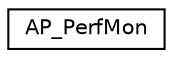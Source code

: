 digraph "Graphical Class Hierarchy"
{
 // INTERACTIVE_SVG=YES
  edge [fontname="Helvetica",fontsize="10",labelfontname="Helvetica",labelfontsize="10"];
  node [fontname="Helvetica",fontsize="10",shape=record];
  rankdir="LR";
  Node1 [label="AP_PerfMon",height=0.2,width=0.4,color="black", fillcolor="white", style="filled",URL="$classAP__PerfMon.html"];
}
